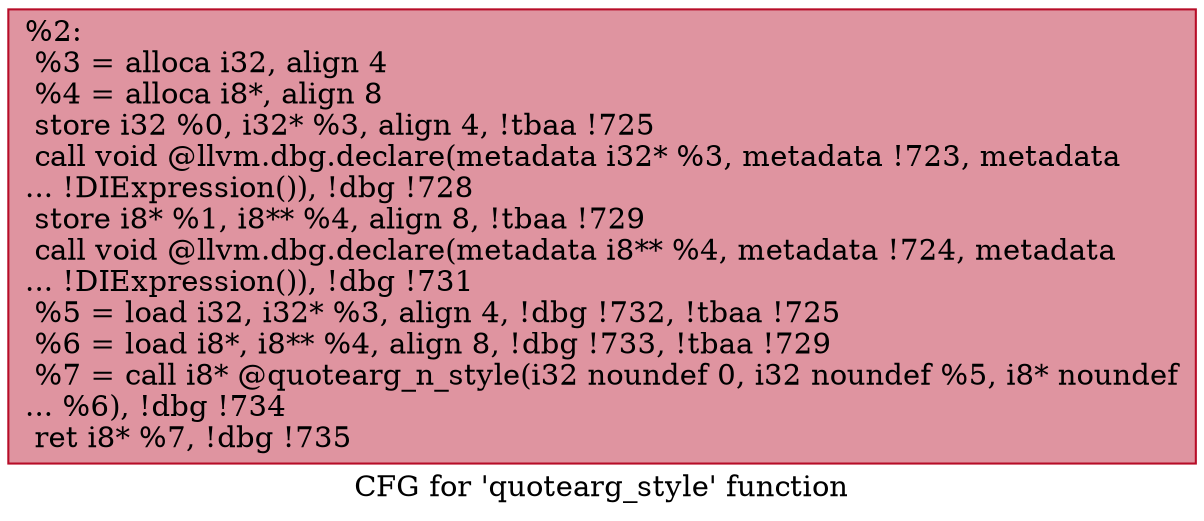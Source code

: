 digraph "CFG for 'quotearg_style' function" {
	label="CFG for 'quotearg_style' function";

	Node0x1032e40 [shape=record,color="#b70d28ff", style=filled, fillcolor="#b70d2870",label="{%2:\l  %3 = alloca i32, align 4\l  %4 = alloca i8*, align 8\l  store i32 %0, i32* %3, align 4, !tbaa !725\l  call void @llvm.dbg.declare(metadata i32* %3, metadata !723, metadata\l... !DIExpression()), !dbg !728\l  store i8* %1, i8** %4, align 8, !tbaa !729\l  call void @llvm.dbg.declare(metadata i8** %4, metadata !724, metadata\l... !DIExpression()), !dbg !731\l  %5 = load i32, i32* %3, align 4, !dbg !732, !tbaa !725\l  %6 = load i8*, i8** %4, align 8, !dbg !733, !tbaa !729\l  %7 = call i8* @quotearg_n_style(i32 noundef 0, i32 noundef %5, i8* noundef\l... %6), !dbg !734\l  ret i8* %7, !dbg !735\l}"];
}
